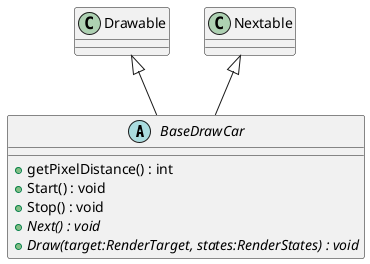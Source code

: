 @startuml
abstract class BaseDrawCar {
    + getPixelDistance() : int
    + Start() : void
    + Stop() : void
    + {abstract} Next() : void
    + {abstract} Draw(target:RenderTarget, states:RenderStates) : void
}
Drawable <|-- BaseDrawCar
Nextable <|-- BaseDrawCar
@enduml

